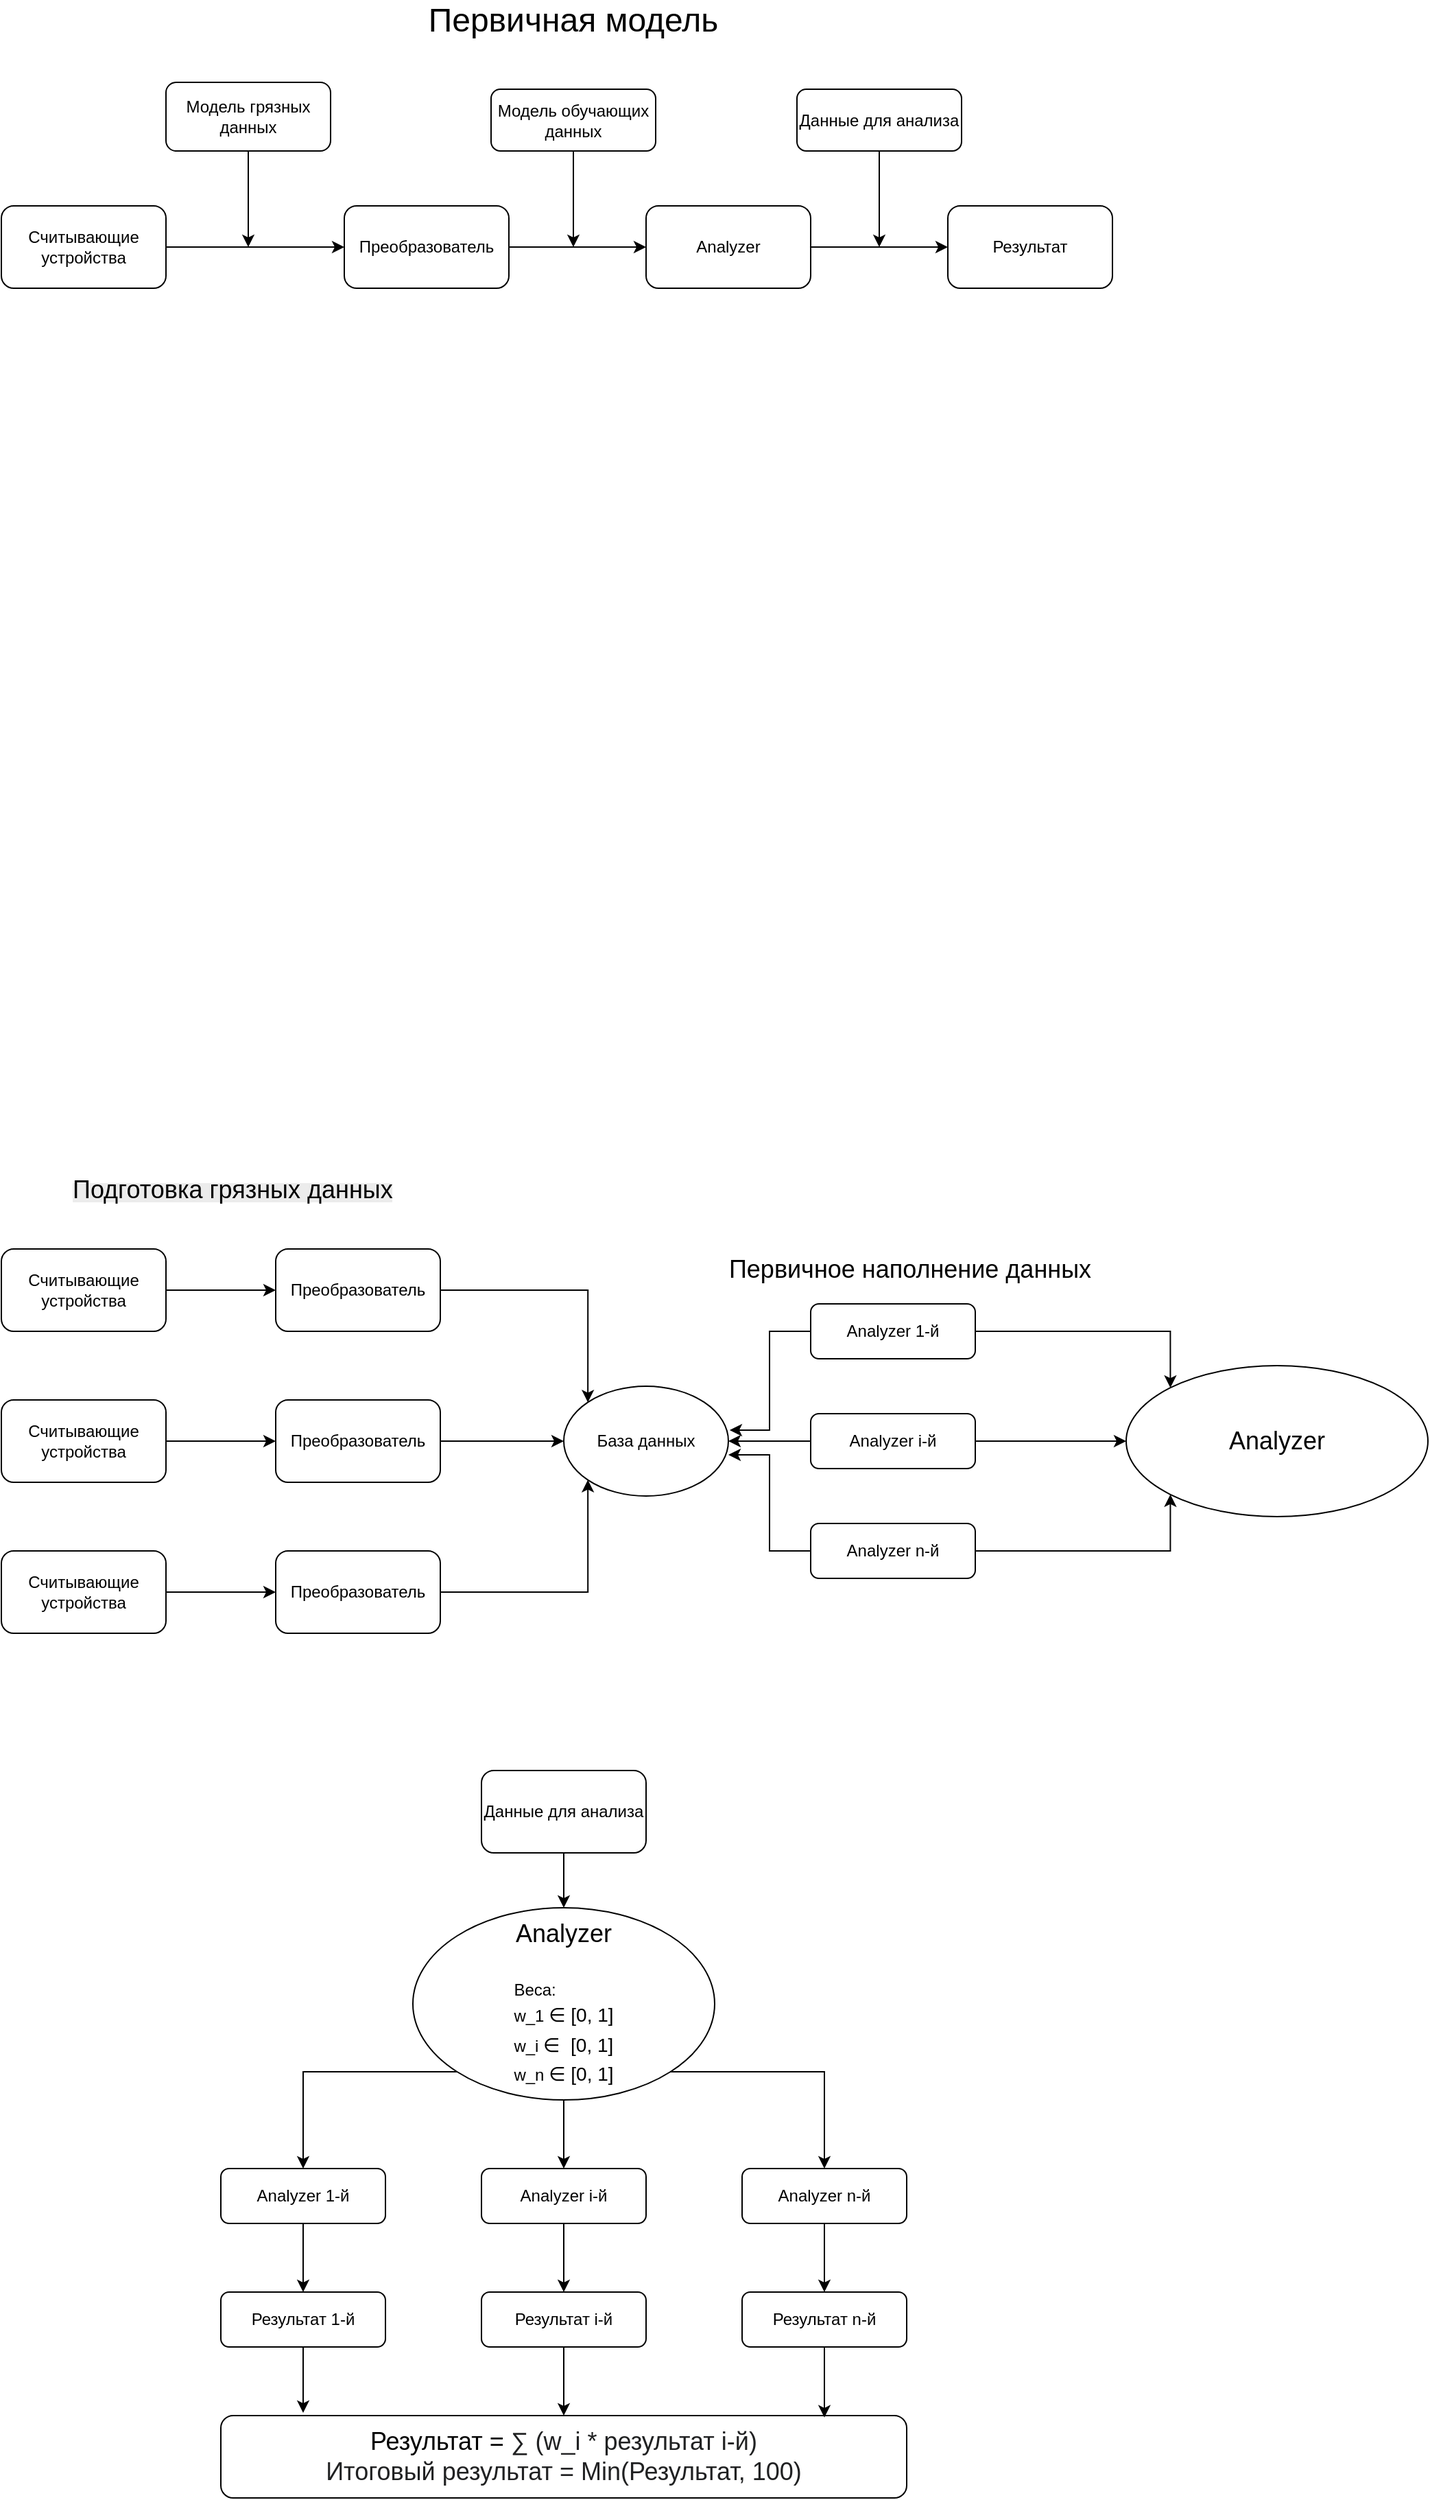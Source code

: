 <mxfile version="27.0.3">
  <diagram name="Страница — 1" id="32WDqwMaopSvXYlzwJOw">
    <mxGraphModel dx="2253" dy="751" grid="1" gridSize="10" guides="1" tooltips="1" connect="1" arrows="1" fold="1" page="1" pageScale="1" pageWidth="827" pageHeight="1169" math="0" shadow="0">
      <root>
        <mxCell id="0" />
        <mxCell id="1" parent="0" />
        <mxCell id="Xa_tHNH6htLzIrtJtFwU-15" style="edgeStyle=orthogonalEdgeStyle;rounded=0;orthogonalLoop=1;jettySize=auto;html=1;exitX=0.5;exitY=1;exitDx=0;exitDy=0;" edge="1" parent="1" source="Xa_tHNH6htLzIrtJtFwU-1">
          <mxGeometry relative="1" as="geometry">
            <mxPoint x="-383" y="310" as="targetPoint" />
          </mxGeometry>
        </mxCell>
        <mxCell id="Xa_tHNH6htLzIrtJtFwU-1" value="Модель обучающих данных" style="rounded=1;whiteSpace=wrap;html=1;" vertex="1" parent="1">
          <mxGeometry x="-443" y="195" width="120" height="45" as="geometry" />
        </mxCell>
        <mxCell id="Xa_tHNH6htLzIrtJtFwU-12" style="edgeStyle=orthogonalEdgeStyle;rounded=0;orthogonalLoop=1;jettySize=auto;html=1;exitX=0.5;exitY=1;exitDx=0;exitDy=0;" edge="1" parent="1" source="Xa_tHNH6htLzIrtJtFwU-2">
          <mxGeometry relative="1" as="geometry">
            <mxPoint x="-620" y="310" as="targetPoint" />
          </mxGeometry>
        </mxCell>
        <mxCell id="Xa_tHNH6htLzIrtJtFwU-2" value="Модель грязных данных" style="rounded=1;whiteSpace=wrap;html=1;" vertex="1" parent="1">
          <mxGeometry x="-680" y="190" width="120" height="50" as="geometry" />
        </mxCell>
        <mxCell id="Xa_tHNH6htLzIrtJtFwU-14" style="edgeStyle=orthogonalEdgeStyle;rounded=0;orthogonalLoop=1;jettySize=auto;html=1;exitX=1;exitY=0.5;exitDx=0;exitDy=0;entryX=0;entryY=0.5;entryDx=0;entryDy=0;" edge="1" parent="1" source="Xa_tHNH6htLzIrtJtFwU-5" target="Xa_tHNH6htLzIrtJtFwU-13">
          <mxGeometry relative="1" as="geometry" />
        </mxCell>
        <mxCell id="Xa_tHNH6htLzIrtJtFwU-5" value="Преобразователь" style="rounded=1;whiteSpace=wrap;html=1;" vertex="1" parent="1">
          <mxGeometry x="-550" y="280" width="120" height="60" as="geometry" />
        </mxCell>
        <mxCell id="Xa_tHNH6htLzIrtJtFwU-11" style="edgeStyle=orthogonalEdgeStyle;rounded=0;orthogonalLoop=1;jettySize=auto;html=1;exitX=1;exitY=0.5;exitDx=0;exitDy=0;" edge="1" parent="1" source="Xa_tHNH6htLzIrtJtFwU-9" target="Xa_tHNH6htLzIrtJtFwU-5">
          <mxGeometry relative="1" as="geometry" />
        </mxCell>
        <mxCell id="Xa_tHNH6htLzIrtJtFwU-9" value="Считывающие устройства" style="rounded=1;whiteSpace=wrap;html=1;" vertex="1" parent="1">
          <mxGeometry x="-800" y="280" width="120" height="60" as="geometry" />
        </mxCell>
        <mxCell id="Xa_tHNH6htLzIrtJtFwU-17" style="edgeStyle=orthogonalEdgeStyle;rounded=0;orthogonalLoop=1;jettySize=auto;html=1;exitX=1;exitY=0.5;exitDx=0;exitDy=0;entryX=0;entryY=0.5;entryDx=0;entryDy=0;" edge="1" parent="1" source="Xa_tHNH6htLzIrtJtFwU-13" target="Xa_tHNH6htLzIrtJtFwU-16">
          <mxGeometry relative="1" as="geometry" />
        </mxCell>
        <mxCell id="Xa_tHNH6htLzIrtJtFwU-13" value="Analyzer" style="rounded=1;whiteSpace=wrap;html=1;" vertex="1" parent="1">
          <mxGeometry x="-330" y="280" width="120" height="60" as="geometry" />
        </mxCell>
        <mxCell id="Xa_tHNH6htLzIrtJtFwU-16" value="Результат" style="rounded=1;whiteSpace=wrap;html=1;" vertex="1" parent="1">
          <mxGeometry x="-110" y="280" width="120" height="60" as="geometry" />
        </mxCell>
        <mxCell id="Xa_tHNH6htLzIrtJtFwU-18" value="&lt;font style=&quot;font-size: 24px;&quot;&gt;Первичная модель&lt;/font&gt;" style="text;html=1;align=center;verticalAlign=middle;whiteSpace=wrap;rounded=0;" vertex="1" parent="1">
          <mxGeometry x="-548" y="130" width="330" height="30" as="geometry" />
        </mxCell>
        <mxCell id="Xa_tHNH6htLzIrtJtFwU-25" style="edgeStyle=orthogonalEdgeStyle;rounded=0;orthogonalLoop=1;jettySize=auto;html=1;exitX=0.5;exitY=1;exitDx=0;exitDy=0;" edge="1" parent="1" source="Xa_tHNH6htLzIrtJtFwU-20">
          <mxGeometry relative="1" as="geometry">
            <mxPoint x="-160" y="310" as="targetPoint" />
          </mxGeometry>
        </mxCell>
        <mxCell id="Xa_tHNH6htLzIrtJtFwU-20" value="Данные для анализа" style="rounded=1;whiteSpace=wrap;html=1;" vertex="1" parent="1">
          <mxGeometry x="-220" y="195" width="120" height="45" as="geometry" />
        </mxCell>
        <mxCell id="Xa_tHNH6htLzIrtJtFwU-60" style="edgeStyle=orthogonalEdgeStyle;rounded=0;orthogonalLoop=1;jettySize=auto;html=1;exitX=1;exitY=0.5;exitDx=0;exitDy=0;entryX=0;entryY=0;entryDx=0;entryDy=0;" edge="1" parent="1" source="Xa_tHNH6htLzIrtJtFwU-45" target="Xa_tHNH6htLzIrtJtFwU-53">
          <mxGeometry relative="1" as="geometry" />
        </mxCell>
        <mxCell id="Xa_tHNH6htLzIrtJtFwU-45" value="Преобразователь" style="rounded=1;whiteSpace=wrap;html=1;" vertex="1" parent="1">
          <mxGeometry x="-600" y="1040" width="120" height="60" as="geometry" />
        </mxCell>
        <mxCell id="Xa_tHNH6htLzIrtJtFwU-46" style="edgeStyle=orthogonalEdgeStyle;rounded=0;orthogonalLoop=1;jettySize=auto;html=1;exitX=1;exitY=0.5;exitDx=0;exitDy=0;" edge="1" parent="1" source="Xa_tHNH6htLzIrtJtFwU-47" target="Xa_tHNH6htLzIrtJtFwU-45">
          <mxGeometry relative="1" as="geometry" />
        </mxCell>
        <mxCell id="Xa_tHNH6htLzIrtJtFwU-47" value="Считывающие устройства" style="rounded=1;whiteSpace=wrap;html=1;" vertex="1" parent="1">
          <mxGeometry x="-800" y="1040" width="120" height="60" as="geometry" />
        </mxCell>
        <mxCell id="Xa_tHNH6htLzIrtJtFwU-53" value="База данных" style="ellipse;whiteSpace=wrap;html=1;" vertex="1" parent="1">
          <mxGeometry x="-390" y="1140" width="120" height="80" as="geometry" />
        </mxCell>
        <mxCell id="Xa_tHNH6htLzIrtJtFwU-61" style="edgeStyle=orthogonalEdgeStyle;rounded=0;orthogonalLoop=1;jettySize=auto;html=1;exitX=1;exitY=0.5;exitDx=0;exitDy=0;entryX=0;entryY=0.5;entryDx=0;entryDy=0;" edge="1" parent="1" source="Xa_tHNH6htLzIrtJtFwU-54" target="Xa_tHNH6htLzIrtJtFwU-53">
          <mxGeometry relative="1" as="geometry" />
        </mxCell>
        <mxCell id="Xa_tHNH6htLzIrtJtFwU-54" value="Преобразователь" style="rounded=1;whiteSpace=wrap;html=1;" vertex="1" parent="1">
          <mxGeometry x="-600" y="1150" width="120" height="60" as="geometry" />
        </mxCell>
        <mxCell id="Xa_tHNH6htLzIrtJtFwU-55" style="edgeStyle=orthogonalEdgeStyle;rounded=0;orthogonalLoop=1;jettySize=auto;html=1;exitX=1;exitY=0.5;exitDx=0;exitDy=0;" edge="1" parent="1" source="Xa_tHNH6htLzIrtJtFwU-56" target="Xa_tHNH6htLzIrtJtFwU-54">
          <mxGeometry relative="1" as="geometry" />
        </mxCell>
        <mxCell id="Xa_tHNH6htLzIrtJtFwU-56" value="Считывающие устройства" style="rounded=1;whiteSpace=wrap;html=1;" vertex="1" parent="1">
          <mxGeometry x="-800" y="1150" width="120" height="60" as="geometry" />
        </mxCell>
        <mxCell id="Xa_tHNH6htLzIrtJtFwU-62" style="edgeStyle=orthogonalEdgeStyle;rounded=0;orthogonalLoop=1;jettySize=auto;html=1;exitX=1;exitY=0.5;exitDx=0;exitDy=0;entryX=0;entryY=1;entryDx=0;entryDy=0;" edge="1" parent="1" source="Xa_tHNH6htLzIrtJtFwU-57" target="Xa_tHNH6htLzIrtJtFwU-53">
          <mxGeometry relative="1" as="geometry" />
        </mxCell>
        <mxCell id="Xa_tHNH6htLzIrtJtFwU-57" value="Преобразователь" style="rounded=1;whiteSpace=wrap;html=1;" vertex="1" parent="1">
          <mxGeometry x="-600" y="1260" width="120" height="60" as="geometry" />
        </mxCell>
        <mxCell id="Xa_tHNH6htLzIrtJtFwU-58" style="edgeStyle=orthogonalEdgeStyle;rounded=0;orthogonalLoop=1;jettySize=auto;html=1;exitX=1;exitY=0.5;exitDx=0;exitDy=0;" edge="1" parent="1" source="Xa_tHNH6htLzIrtJtFwU-59" target="Xa_tHNH6htLzIrtJtFwU-57">
          <mxGeometry relative="1" as="geometry" />
        </mxCell>
        <mxCell id="Xa_tHNH6htLzIrtJtFwU-59" value="Считывающие устройства" style="rounded=1;whiteSpace=wrap;html=1;" vertex="1" parent="1">
          <mxGeometry x="-800" y="1260" width="120" height="60" as="geometry" />
        </mxCell>
        <mxCell id="Xa_tHNH6htLzIrtJtFwU-63" value="&lt;span style=&quot;color: rgb(0, 0, 0); font-family: Helvetica; font-style: normal; font-variant-ligatures: normal; font-variant-caps: normal; font-weight: 400; letter-spacing: normal; orphans: 2; text-align: center; text-indent: 0px; text-transform: none; widows: 2; word-spacing: 0px; -webkit-text-stroke-width: 0px; white-space: normal; background-color: rgb(236, 236, 236); text-decoration-thickness: initial; text-decoration-style: initial; text-decoration-color: initial; float: none; display: inline !important;&quot;&gt;&lt;font style=&quot;font-size: 18px;&quot;&gt;Подготовка грязных данных&lt;/font&gt;&lt;/span&gt;" style="text;whiteSpace=wrap;html=1;" vertex="1" parent="1">
          <mxGeometry x="-750" y="980" width="280" height="50" as="geometry" />
        </mxCell>
        <mxCell id="Xa_tHNH6htLzIrtJtFwU-80" style="edgeStyle=orthogonalEdgeStyle;rounded=0;orthogonalLoop=1;jettySize=auto;html=1;exitX=1;exitY=0.5;exitDx=0;exitDy=0;entryX=0;entryY=0;entryDx=0;entryDy=0;" edge="1" parent="1" source="Xa_tHNH6htLzIrtJtFwU-66" target="Xa_tHNH6htLzIrtJtFwU-79">
          <mxGeometry relative="1" as="geometry" />
        </mxCell>
        <mxCell id="Xa_tHNH6htLzIrtJtFwU-66" value="Analyzer 1-й" style="rounded=1;whiteSpace=wrap;html=1;" vertex="1" parent="1">
          <mxGeometry x="-210" y="1080" width="120" height="40" as="geometry" />
        </mxCell>
        <mxCell id="Xa_tHNH6htLzIrtJtFwU-67" style="edgeStyle=orthogonalEdgeStyle;rounded=0;orthogonalLoop=1;jettySize=auto;html=1;exitX=0;exitY=0.5;exitDx=0;exitDy=0;entryX=1.008;entryY=0.4;entryDx=0;entryDy=0;entryPerimeter=0;" edge="1" parent="1" source="Xa_tHNH6htLzIrtJtFwU-66" target="Xa_tHNH6htLzIrtJtFwU-53">
          <mxGeometry relative="1" as="geometry" />
        </mxCell>
        <mxCell id="Xa_tHNH6htLzIrtJtFwU-70" style="edgeStyle=orthogonalEdgeStyle;rounded=0;orthogonalLoop=1;jettySize=auto;html=1;exitX=0;exitY=0.5;exitDx=0;exitDy=0;entryX=1;entryY=0.5;entryDx=0;entryDy=0;" edge="1" parent="1" source="Xa_tHNH6htLzIrtJtFwU-68" target="Xa_tHNH6htLzIrtJtFwU-53">
          <mxGeometry relative="1" as="geometry" />
        </mxCell>
        <mxCell id="Xa_tHNH6htLzIrtJtFwU-81" style="edgeStyle=orthogonalEdgeStyle;rounded=0;orthogonalLoop=1;jettySize=auto;html=1;exitX=1;exitY=0.5;exitDx=0;exitDy=0;" edge="1" parent="1" source="Xa_tHNH6htLzIrtJtFwU-68" target="Xa_tHNH6htLzIrtJtFwU-79">
          <mxGeometry relative="1" as="geometry" />
        </mxCell>
        <mxCell id="Xa_tHNH6htLzIrtJtFwU-68" value="Analyzer i-й" style="rounded=1;whiteSpace=wrap;html=1;" vertex="1" parent="1">
          <mxGeometry x="-210" y="1160" width="120" height="40" as="geometry" />
        </mxCell>
        <mxCell id="Xa_tHNH6htLzIrtJtFwU-82" style="edgeStyle=orthogonalEdgeStyle;rounded=0;orthogonalLoop=1;jettySize=auto;html=1;exitX=1;exitY=0.5;exitDx=0;exitDy=0;entryX=0;entryY=1;entryDx=0;entryDy=0;" edge="1" parent="1" source="Xa_tHNH6htLzIrtJtFwU-69" target="Xa_tHNH6htLzIrtJtFwU-79">
          <mxGeometry relative="1" as="geometry" />
        </mxCell>
        <mxCell id="Xa_tHNH6htLzIrtJtFwU-69" value="Analyzer n-й" style="rounded=1;whiteSpace=wrap;html=1;" vertex="1" parent="1">
          <mxGeometry x="-210" y="1240" width="120" height="40" as="geometry" />
        </mxCell>
        <mxCell id="Xa_tHNH6htLzIrtJtFwU-71" style="edgeStyle=orthogonalEdgeStyle;rounded=0;orthogonalLoop=1;jettySize=auto;html=1;exitX=0;exitY=0.5;exitDx=0;exitDy=0;entryX=1;entryY=0.625;entryDx=0;entryDy=0;entryPerimeter=0;" edge="1" parent="1" source="Xa_tHNH6htLzIrtJtFwU-69" target="Xa_tHNH6htLzIrtJtFwU-53">
          <mxGeometry relative="1" as="geometry" />
        </mxCell>
        <mxCell id="Xa_tHNH6htLzIrtJtFwU-72" value="&lt;span style=&quot;font-size: 18px;&quot;&gt;Первичное наполнение данных&lt;/span&gt;" style="text;html=1;align=center;verticalAlign=middle;whiteSpace=wrap;rounded=0;" vertex="1" parent="1">
          <mxGeometry x="-285" y="1040" width="295" height="30" as="geometry" />
        </mxCell>
        <mxCell id="Xa_tHNH6htLzIrtJtFwU-79" value="&lt;font style=&quot;font-size: 18px;&quot;&gt;Analyzer&lt;/font&gt;" style="ellipse;whiteSpace=wrap;html=1;" vertex="1" parent="1">
          <mxGeometry x="20" y="1125" width="220" height="110" as="geometry" />
        </mxCell>
        <mxCell id="Xa_tHNH6htLzIrtJtFwU-96" style="edgeStyle=orthogonalEdgeStyle;rounded=0;orthogonalLoop=1;jettySize=auto;html=1;exitX=0;exitY=1;exitDx=0;exitDy=0;" edge="1" parent="1" source="Xa_tHNH6htLzIrtJtFwU-83" target="Xa_tHNH6htLzIrtJtFwU-84">
          <mxGeometry relative="1" as="geometry" />
        </mxCell>
        <mxCell id="Xa_tHNH6htLzIrtJtFwU-98" style="edgeStyle=orthogonalEdgeStyle;rounded=0;orthogonalLoop=1;jettySize=auto;html=1;exitX=0.5;exitY=1;exitDx=0;exitDy=0;entryX=0.5;entryY=0;entryDx=0;entryDy=0;" edge="1" parent="1" source="Xa_tHNH6htLzIrtJtFwU-83" target="Xa_tHNH6htLzIrtJtFwU-87">
          <mxGeometry relative="1" as="geometry" />
        </mxCell>
        <mxCell id="Xa_tHNH6htLzIrtJtFwU-99" style="edgeStyle=orthogonalEdgeStyle;rounded=0;orthogonalLoop=1;jettySize=auto;html=1;exitX=1;exitY=1;exitDx=0;exitDy=0;entryX=0.5;entryY=0;entryDx=0;entryDy=0;" edge="1" parent="1" source="Xa_tHNH6htLzIrtJtFwU-83" target="Xa_tHNH6htLzIrtJtFwU-88">
          <mxGeometry relative="1" as="geometry" />
        </mxCell>
        <mxCell id="Xa_tHNH6htLzIrtJtFwU-83" value="&lt;font style=&quot;font-size: 18px;&quot;&gt;Analyzer&lt;/font&gt;&lt;div&gt;&lt;span style=&quot;font-size: 18px;&quot;&gt;&lt;br&gt;&lt;/span&gt;&lt;div style=&quot;text-align: left;&quot;&gt;&lt;span style=&quot;background-color: rgb(255, 255, 255);&quot;&gt;Веса:&lt;/span&gt;&lt;/div&gt;&lt;div style=&quot;text-align: left;&quot;&gt;&lt;font style=&quot;font-size: 18px; background-color: light-dark(#ffffff, var(--ge-dark-color, #121212));&quot;&gt;&lt;span style=&quot;font-size: 12px;&quot;&gt;w_1&amp;nbsp;&lt;/span&gt;&lt;span style=&quot;font-family: sans-serif; font-size: 14px;&quot;&gt;∈ [0, 1]&lt;/span&gt;&lt;/font&gt;&lt;/div&gt;&lt;div style=&quot;text-align: left;&quot;&gt;&lt;font style=&quot;font-size: 18px;&quot;&gt;&lt;span style=&quot;font-family: sans-serif; font-size: 14px; background-color: light-dark(#ffffff, var(--ge-dark-color, #121212));&quot;&gt;&lt;span style=&quot;font-family: Helvetica; font-size: 12px;&quot;&gt;w_i&amp;nbsp;&lt;/span&gt;&lt;span&gt;∈&amp;nbsp; [0, 1]&lt;/span&gt;&lt;/span&gt;&lt;/font&gt;&lt;/div&gt;&lt;div style=&quot;text-align: left;&quot;&gt;&lt;font style=&quot;font-size: 18px;&quot;&gt;&lt;span style=&quot;font-family: sans-serif; font-size: 14px;&quot;&gt;&lt;span style=&quot;background-color: light-dark(#ffffff, var(--ge-dark-color, #121212));&quot;&gt;&lt;span style=&quot;font-family: Helvetica; font-size: 12px;&quot;&gt;w_n&amp;nbsp;&lt;/span&gt;&lt;span&gt;∈ [0, 1]&lt;/span&gt;&lt;/span&gt;&lt;/span&gt;&lt;/font&gt;&lt;/div&gt;&lt;/div&gt;" style="ellipse;whiteSpace=wrap;html=1;" vertex="1" parent="1">
          <mxGeometry x="-500" y="1520" width="220" height="140" as="geometry" />
        </mxCell>
        <mxCell id="Xa_tHNH6htLzIrtJtFwU-106" style="edgeStyle=orthogonalEdgeStyle;rounded=0;orthogonalLoop=1;jettySize=auto;html=1;exitX=0.5;exitY=1;exitDx=0;exitDy=0;entryX=0.5;entryY=0;entryDx=0;entryDy=0;" edge="1" parent="1" source="Xa_tHNH6htLzIrtJtFwU-84" target="Xa_tHNH6htLzIrtJtFwU-102">
          <mxGeometry relative="1" as="geometry" />
        </mxCell>
        <mxCell id="Xa_tHNH6htLzIrtJtFwU-84" value="Analyzer 1-й" style="rounded=1;whiteSpace=wrap;html=1;" vertex="1" parent="1">
          <mxGeometry x="-640" y="1710" width="120" height="40" as="geometry" />
        </mxCell>
        <mxCell id="Xa_tHNH6htLzIrtJtFwU-107" style="edgeStyle=orthogonalEdgeStyle;rounded=0;orthogonalLoop=1;jettySize=auto;html=1;exitX=0.5;exitY=1;exitDx=0;exitDy=0;entryX=0.5;entryY=0;entryDx=0;entryDy=0;" edge="1" parent="1" source="Xa_tHNH6htLzIrtJtFwU-87" target="Xa_tHNH6htLzIrtJtFwU-103">
          <mxGeometry relative="1" as="geometry" />
        </mxCell>
        <mxCell id="Xa_tHNH6htLzIrtJtFwU-87" value="Analyzer i-й" style="rounded=1;whiteSpace=wrap;html=1;" vertex="1" parent="1">
          <mxGeometry x="-450" y="1710" width="120" height="40" as="geometry" />
        </mxCell>
        <mxCell id="Xa_tHNH6htLzIrtJtFwU-108" style="edgeStyle=orthogonalEdgeStyle;rounded=0;orthogonalLoop=1;jettySize=auto;html=1;exitX=0.5;exitY=1;exitDx=0;exitDy=0;entryX=0.5;entryY=0;entryDx=0;entryDy=0;" edge="1" parent="1" source="Xa_tHNH6htLzIrtJtFwU-88" target="Xa_tHNH6htLzIrtJtFwU-105">
          <mxGeometry relative="1" as="geometry" />
        </mxCell>
        <mxCell id="Xa_tHNH6htLzIrtJtFwU-88" value="Analyzer n-й" style="rounded=1;whiteSpace=wrap;html=1;" vertex="1" parent="1">
          <mxGeometry x="-260" y="1710" width="120" height="40" as="geometry" />
        </mxCell>
        <mxCell id="Xa_tHNH6htLzIrtJtFwU-101" style="edgeStyle=orthogonalEdgeStyle;rounded=0;orthogonalLoop=1;jettySize=auto;html=1;exitX=0.5;exitY=1;exitDx=0;exitDy=0;entryX=0.5;entryY=0;entryDx=0;entryDy=0;" edge="1" parent="1" source="Xa_tHNH6htLzIrtJtFwU-100" target="Xa_tHNH6htLzIrtJtFwU-83">
          <mxGeometry relative="1" as="geometry" />
        </mxCell>
        <mxCell id="Xa_tHNH6htLzIrtJtFwU-100" value="Данные для анализа" style="rounded=1;whiteSpace=wrap;html=1;" vertex="1" parent="1">
          <mxGeometry x="-450" y="1420" width="120" height="60" as="geometry" />
        </mxCell>
        <mxCell id="Xa_tHNH6htLzIrtJtFwU-102" value="Результат 1-й" style="rounded=1;whiteSpace=wrap;html=1;" vertex="1" parent="1">
          <mxGeometry x="-640" y="1800" width="120" height="40" as="geometry" />
        </mxCell>
        <mxCell id="Xa_tHNH6htLzIrtJtFwU-111" style="edgeStyle=orthogonalEdgeStyle;rounded=0;orthogonalLoop=1;jettySize=auto;html=1;exitX=0.5;exitY=1;exitDx=0;exitDy=0;entryX=0.5;entryY=0;entryDx=0;entryDy=0;" edge="1" parent="1" source="Xa_tHNH6htLzIrtJtFwU-103" target="Xa_tHNH6htLzIrtJtFwU-109">
          <mxGeometry relative="1" as="geometry" />
        </mxCell>
        <mxCell id="Xa_tHNH6htLzIrtJtFwU-103" value="Результат i-й" style="rounded=1;whiteSpace=wrap;html=1;" vertex="1" parent="1">
          <mxGeometry x="-450" y="1800" width="120" height="40" as="geometry" />
        </mxCell>
        <mxCell id="Xa_tHNH6htLzIrtJtFwU-105" value="Результат n-й" style="rounded=1;whiteSpace=wrap;html=1;" vertex="1" parent="1">
          <mxGeometry x="-260" y="1800" width="120" height="40" as="geometry" />
        </mxCell>
        <mxCell id="Xa_tHNH6htLzIrtJtFwU-109" value="&lt;font style=&quot;font-size: 18px;&quot;&gt;Результат =&amp;nbsp;&lt;span style=&quot;color: rgb(32, 33, 34); font-family: sans-serif; text-align: start; background-color: rgb(255, 255, 255);&quot;&gt;∑ (w_i * результат i-й)&lt;/span&gt;&lt;/font&gt;&lt;div style=&quot;text-align: start;&quot;&gt;&lt;font face=&quot;sans-serif&quot; color=&quot;#202122&quot;&gt;&lt;span style=&quot;font-size: 18px; background-color: rgb(255, 255, 255);&quot;&gt;Итоговый результат = Min(Результат, 100)&lt;/span&gt;&lt;/font&gt;&lt;/div&gt;" style="rounded=1;whiteSpace=wrap;html=1;align=center;" vertex="1" parent="1">
          <mxGeometry x="-640" y="1890" width="500" height="60" as="geometry" />
        </mxCell>
        <mxCell id="Xa_tHNH6htLzIrtJtFwU-110" style="edgeStyle=orthogonalEdgeStyle;rounded=0;orthogonalLoop=1;jettySize=auto;html=1;exitX=0.5;exitY=1;exitDx=0;exitDy=0;" edge="1" parent="1" source="Xa_tHNH6htLzIrtJtFwU-102">
          <mxGeometry relative="1" as="geometry">
            <mxPoint x="-580" y="1888" as="targetPoint" />
          </mxGeometry>
        </mxCell>
        <mxCell id="Xa_tHNH6htLzIrtJtFwU-112" style="edgeStyle=orthogonalEdgeStyle;rounded=0;orthogonalLoop=1;jettySize=auto;html=1;exitX=0.5;exitY=1;exitDx=0;exitDy=0;entryX=0.88;entryY=0.023;entryDx=0;entryDy=0;entryPerimeter=0;" edge="1" parent="1" source="Xa_tHNH6htLzIrtJtFwU-105" target="Xa_tHNH6htLzIrtJtFwU-109">
          <mxGeometry relative="1" as="geometry" />
        </mxCell>
      </root>
    </mxGraphModel>
  </diagram>
</mxfile>

